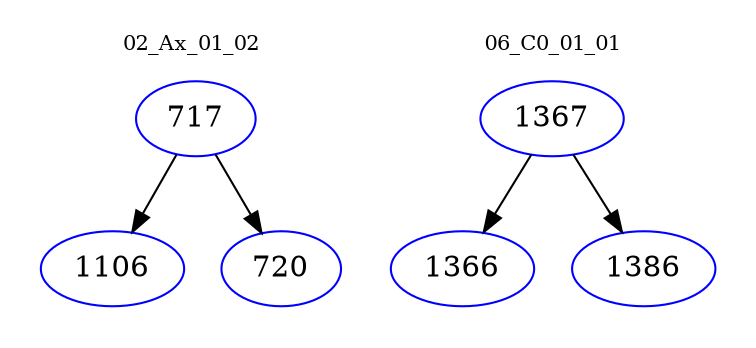 digraph{
subgraph cluster_0 {
color = white
label = "02_Ax_01_02";
fontsize=10;
T0_717 [label="717", color="blue"]
T0_717 -> T0_1106 [color="black"]
T0_1106 [label="1106", color="blue"]
T0_717 -> T0_720 [color="black"]
T0_720 [label="720", color="blue"]
}
subgraph cluster_1 {
color = white
label = "06_C0_01_01";
fontsize=10;
T1_1367 [label="1367", color="blue"]
T1_1367 -> T1_1366 [color="black"]
T1_1366 [label="1366", color="blue"]
T1_1367 -> T1_1386 [color="black"]
T1_1386 [label="1386", color="blue"]
}
}
